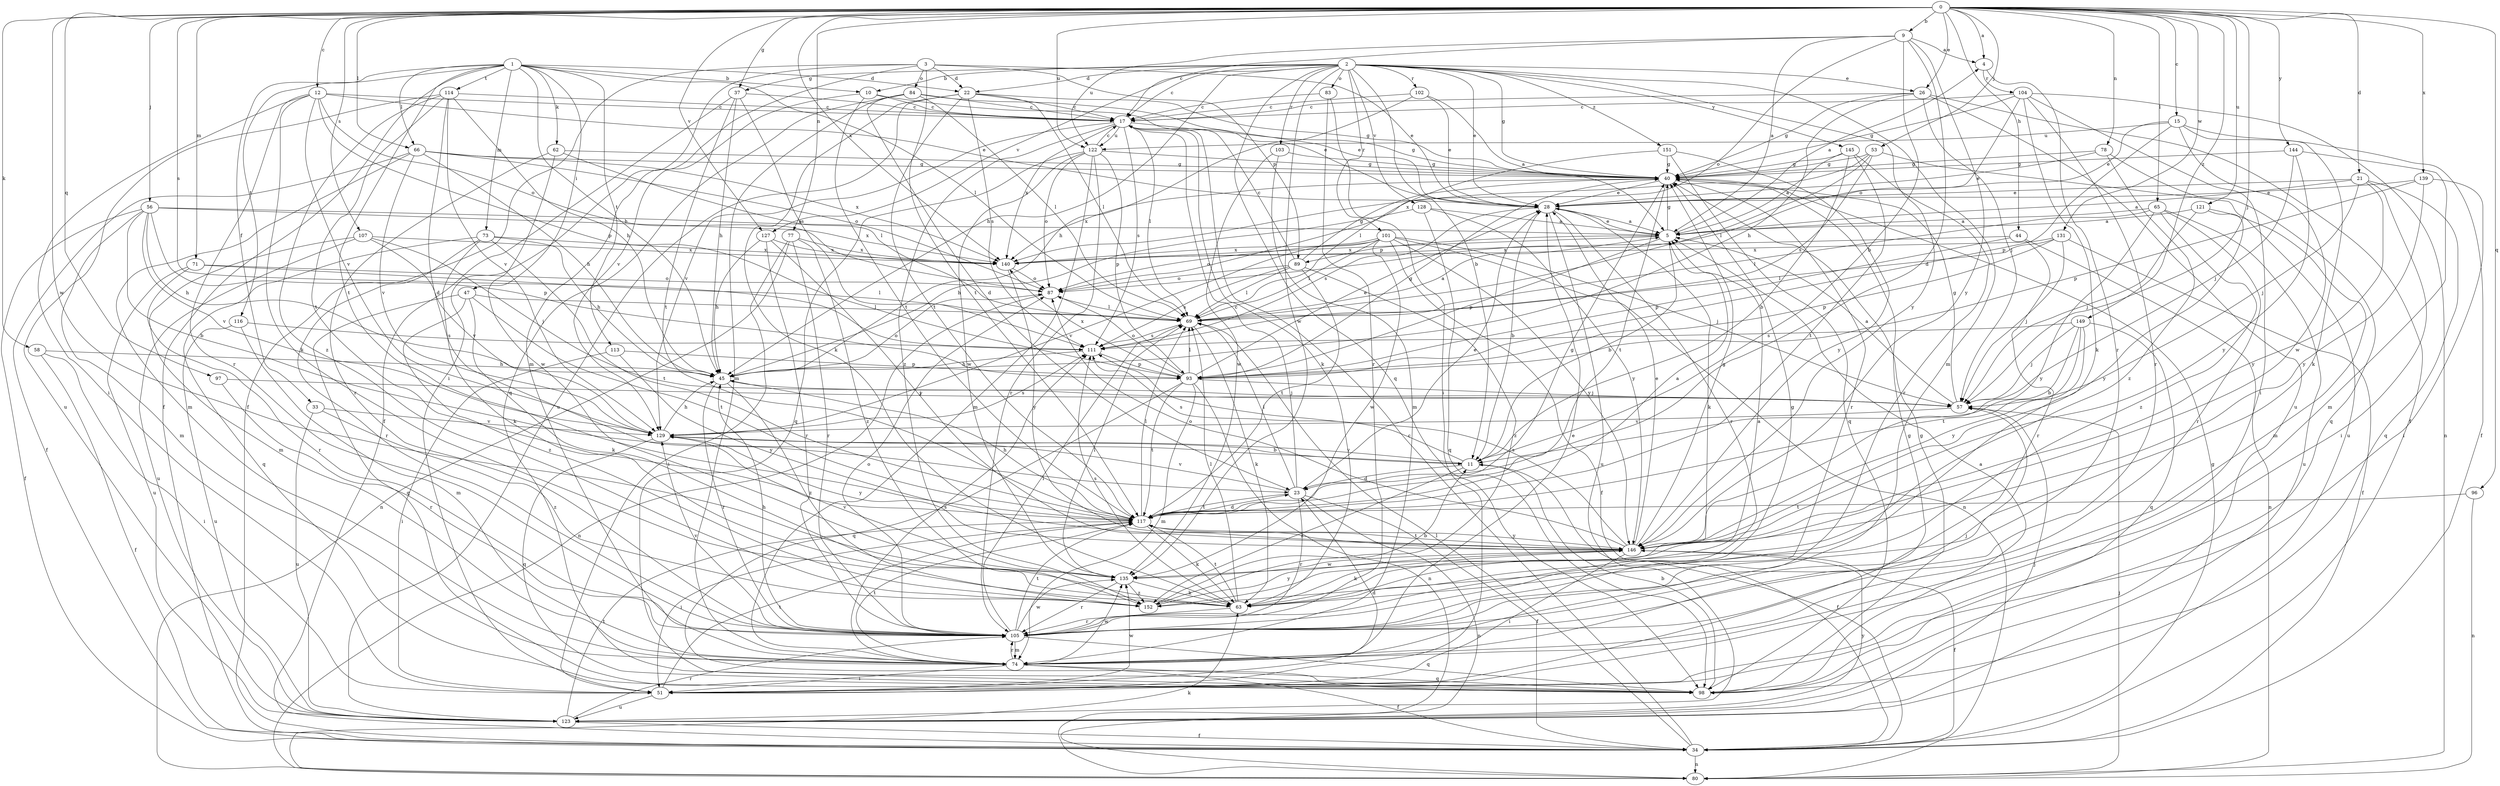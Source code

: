 strict digraph  {
0;
1;
2;
3;
4;
5;
9;
10;
11;
12;
15;
17;
21;
22;
23;
26;
28;
33;
34;
37;
40;
44;
45;
47;
51;
53;
56;
57;
58;
62;
63;
65;
66;
69;
71;
73;
74;
77;
78;
80;
83;
84;
87;
89;
93;
96;
97;
98;
101;
102;
103;
104;
105;
107;
111;
113;
114;
116;
117;
121;
122;
123;
127;
128;
129;
131;
135;
139;
140;
144;
145;
146;
149;
151;
152;
0 -> 4  [label=a];
0 -> 9  [label=b];
0 -> 12  [label=c];
0 -> 15  [label=c];
0 -> 21  [label=d];
0 -> 26  [label=e];
0 -> 37  [label=g];
0 -> 44  [label=h];
0 -> 53  [label=j];
0 -> 56  [label=j];
0 -> 57  [label=j];
0 -> 58  [label=k];
0 -> 65  [label=l];
0 -> 66  [label=l];
0 -> 71  [label=m];
0 -> 77  [label=n];
0 -> 78  [label=n];
0 -> 96  [label=q];
0 -> 97  [label=q];
0 -> 107  [label=s];
0 -> 111  [label=s];
0 -> 121  [label=u];
0 -> 122  [label=u];
0 -> 127  [label=v];
0 -> 131  [label=w];
0 -> 135  [label=w];
0 -> 139  [label=x];
0 -> 140  [label=x];
0 -> 144  [label=y];
0 -> 149  [label=z];
1 -> 10  [label=b];
1 -> 22  [label=d];
1 -> 33  [label=f];
1 -> 34  [label=f];
1 -> 45  [label=h];
1 -> 47  [label=i];
1 -> 62  [label=k];
1 -> 66  [label=l];
1 -> 69  [label=l];
1 -> 73  [label=m];
1 -> 113  [label=t];
1 -> 114  [label=t];
1 -> 116  [label=t];
1 -> 117  [label=t];
2 -> 10  [label=b];
2 -> 11  [label=b];
2 -> 17  [label=c];
2 -> 22  [label=d];
2 -> 26  [label=e];
2 -> 28  [label=e];
2 -> 37  [label=g];
2 -> 40  [label=g];
2 -> 45  [label=h];
2 -> 74  [label=m];
2 -> 83  [label=o];
2 -> 98  [label=q];
2 -> 101  [label=r];
2 -> 102  [label=r];
2 -> 103  [label=r];
2 -> 127  [label=v];
2 -> 128  [label=v];
2 -> 135  [label=w];
2 -> 145  [label=y];
2 -> 146  [label=y];
2 -> 151  [label=z];
3 -> 22  [label=d];
3 -> 28  [label=e];
3 -> 34  [label=f];
3 -> 51  [label=i];
3 -> 74  [label=m];
3 -> 84  [label=o];
3 -> 89  [label=p];
3 -> 117  [label=t];
4 -> 104  [label=r];
4 -> 105  [label=r];
5 -> 4  [label=a];
5 -> 11  [label=b];
5 -> 28  [label=e];
5 -> 40  [label=g];
5 -> 89  [label=p];
5 -> 93  [label=p];
5 -> 140  [label=x];
9 -> 4  [label=a];
9 -> 5  [label=a];
9 -> 11  [label=b];
9 -> 17  [label=c];
9 -> 23  [label=d];
9 -> 87  [label=o];
9 -> 122  [label=u];
9 -> 146  [label=y];
10 -> 17  [label=c];
10 -> 28  [label=e];
10 -> 117  [label=t];
10 -> 129  [label=v];
11 -> 23  [label=d];
11 -> 34  [label=f];
11 -> 111  [label=s];
11 -> 129  [label=v];
11 -> 152  [label=z];
12 -> 17  [label=c];
12 -> 28  [label=e];
12 -> 51  [label=i];
12 -> 63  [label=k];
12 -> 87  [label=o];
12 -> 93  [label=p];
12 -> 105  [label=r];
12 -> 129  [label=v];
15 -> 28  [label=e];
15 -> 34  [label=f];
15 -> 63  [label=k];
15 -> 93  [label=p];
15 -> 122  [label=u];
15 -> 135  [label=w];
17 -> 40  [label=g];
17 -> 63  [label=k];
17 -> 69  [label=l];
17 -> 111  [label=s];
17 -> 122  [label=u];
17 -> 129  [label=v];
17 -> 140  [label=x];
17 -> 152  [label=z];
21 -> 5  [label=a];
21 -> 28  [label=e];
21 -> 51  [label=i];
21 -> 57  [label=j];
21 -> 98  [label=q];
21 -> 146  [label=y];
22 -> 17  [label=c];
22 -> 40  [label=g];
22 -> 63  [label=k];
22 -> 69  [label=l];
22 -> 111  [label=s];
22 -> 117  [label=t];
22 -> 123  [label=u];
23 -> 17  [label=c];
23 -> 28  [label=e];
23 -> 34  [label=f];
23 -> 69  [label=l];
23 -> 80  [label=n];
23 -> 105  [label=r];
23 -> 117  [label=t];
23 -> 129  [label=v];
26 -> 17  [label=c];
26 -> 34  [label=f];
26 -> 40  [label=g];
26 -> 45  [label=h];
26 -> 57  [label=j];
26 -> 123  [label=u];
28 -> 5  [label=a];
28 -> 11  [label=b];
28 -> 63  [label=k];
28 -> 105  [label=r];
28 -> 111  [label=s];
28 -> 123  [label=u];
33 -> 123  [label=u];
33 -> 129  [label=v];
33 -> 152  [label=z];
34 -> 17  [label=c];
34 -> 40  [label=g];
34 -> 69  [label=l];
34 -> 80  [label=n];
37 -> 17  [label=c];
37 -> 34  [label=f];
37 -> 45  [label=h];
37 -> 111  [label=s];
37 -> 117  [label=t];
40 -> 28  [label=e];
40 -> 105  [label=r];
40 -> 117  [label=t];
40 -> 140  [label=x];
44 -> 80  [label=n];
44 -> 93  [label=p];
44 -> 105  [label=r];
44 -> 140  [label=x];
45 -> 57  [label=j];
45 -> 87  [label=o];
45 -> 105  [label=r];
45 -> 152  [label=z];
47 -> 63  [label=k];
47 -> 69  [label=l];
47 -> 98  [label=q];
47 -> 117  [label=t];
47 -> 152  [label=z];
51 -> 23  [label=d];
51 -> 40  [label=g];
51 -> 117  [label=t];
51 -> 123  [label=u];
51 -> 135  [label=w];
53 -> 40  [label=g];
53 -> 69  [label=l];
53 -> 111  [label=s];
53 -> 123  [label=u];
53 -> 140  [label=x];
56 -> 5  [label=a];
56 -> 11  [label=b];
56 -> 34  [label=f];
56 -> 45  [label=h];
56 -> 74  [label=m];
56 -> 93  [label=p];
56 -> 129  [label=v];
56 -> 140  [label=x];
57 -> 5  [label=a];
57 -> 40  [label=g];
57 -> 129  [label=v];
58 -> 34  [label=f];
58 -> 45  [label=h];
58 -> 51  [label=i];
62 -> 40  [label=g];
62 -> 69  [label=l];
62 -> 105  [label=r];
62 -> 135  [label=w];
63 -> 5  [label=a];
63 -> 69  [label=l];
63 -> 105  [label=r];
63 -> 111  [label=s];
63 -> 117  [label=t];
65 -> 5  [label=a];
65 -> 69  [label=l];
65 -> 105  [label=r];
65 -> 123  [label=u];
65 -> 146  [label=y];
65 -> 152  [label=z];
66 -> 34  [label=f];
66 -> 40  [label=g];
66 -> 45  [label=h];
66 -> 74  [label=m];
66 -> 87  [label=o];
66 -> 129  [label=v];
66 -> 140  [label=x];
69 -> 5  [label=a];
69 -> 63  [label=k];
69 -> 111  [label=s];
71 -> 69  [label=l];
71 -> 87  [label=o];
71 -> 105  [label=r];
71 -> 123  [label=u];
73 -> 45  [label=h];
73 -> 63  [label=k];
73 -> 98  [label=q];
73 -> 105  [label=r];
73 -> 117  [label=t];
73 -> 140  [label=x];
74 -> 28  [label=e];
74 -> 34  [label=f];
74 -> 51  [label=i];
74 -> 57  [label=j];
74 -> 98  [label=q];
74 -> 105  [label=r];
74 -> 111  [label=s];
74 -> 117  [label=t];
74 -> 135  [label=w];
77 -> 51  [label=i];
77 -> 80  [label=n];
77 -> 105  [label=r];
77 -> 140  [label=x];
77 -> 152  [label=z];
78 -> 28  [label=e];
78 -> 40  [label=g];
78 -> 98  [label=q];
78 -> 152  [label=z];
80 -> 57  [label=j];
80 -> 63  [label=k];
83 -> 17  [label=c];
83 -> 51  [label=i];
83 -> 105  [label=r];
84 -> 17  [label=c];
84 -> 23  [label=d];
84 -> 28  [label=e];
84 -> 69  [label=l];
84 -> 74  [label=m];
84 -> 98  [label=q];
87 -> 69  [label=l];
87 -> 80  [label=n];
89 -> 17  [label=c];
89 -> 40  [label=g];
89 -> 69  [label=l];
89 -> 87  [label=o];
89 -> 111  [label=s];
89 -> 117  [label=t];
89 -> 152  [label=z];
93 -> 28  [label=e];
93 -> 40  [label=g];
93 -> 57  [label=j];
93 -> 69  [label=l];
93 -> 74  [label=m];
93 -> 80  [label=n];
93 -> 87  [label=o];
93 -> 98  [label=q];
93 -> 117  [label=t];
93 -> 140  [label=x];
96 -> 80  [label=n];
96 -> 117  [label=t];
97 -> 57  [label=j];
97 -> 105  [label=r];
98 -> 5  [label=a];
98 -> 11  [label=b];
98 -> 40  [label=g];
101 -> 34  [label=f];
101 -> 57  [label=j];
101 -> 69  [label=l];
101 -> 80  [label=n];
101 -> 87  [label=o];
101 -> 129  [label=v];
101 -> 135  [label=w];
101 -> 140  [label=x];
101 -> 146  [label=y];
102 -> 5  [label=a];
102 -> 17  [label=c];
102 -> 28  [label=e];
102 -> 45  [label=h];
103 -> 40  [label=g];
103 -> 74  [label=m];
103 -> 135  [label=w];
104 -> 17  [label=c];
104 -> 40  [label=g];
104 -> 51  [label=i];
104 -> 63  [label=k];
104 -> 80  [label=n];
104 -> 87  [label=o];
104 -> 105  [label=r];
105 -> 40  [label=g];
105 -> 45  [label=h];
105 -> 69  [label=l];
105 -> 74  [label=m];
105 -> 87  [label=o];
105 -> 98  [label=q];
105 -> 117  [label=t];
105 -> 129  [label=v];
105 -> 135  [label=w];
107 -> 57  [label=j];
107 -> 74  [label=m];
107 -> 123  [label=u];
107 -> 129  [label=v];
107 -> 140  [label=x];
111 -> 45  [label=h];
111 -> 93  [label=p];
113 -> 51  [label=i];
113 -> 93  [label=p];
113 -> 146  [label=y];
114 -> 17  [label=c];
114 -> 23  [label=d];
114 -> 45  [label=h];
114 -> 117  [label=t];
114 -> 123  [label=u];
114 -> 129  [label=v];
114 -> 152  [label=z];
116 -> 74  [label=m];
116 -> 111  [label=s];
116 -> 123  [label=u];
117 -> 5  [label=a];
117 -> 23  [label=d];
117 -> 40  [label=g];
117 -> 45  [label=h];
117 -> 51  [label=i];
117 -> 63  [label=k];
117 -> 69  [label=l];
117 -> 146  [label=y];
121 -> 5  [label=a];
121 -> 57  [label=j];
121 -> 74  [label=m];
121 -> 146  [label=y];
122 -> 17  [label=c];
122 -> 40  [label=g];
122 -> 74  [label=m];
122 -> 87  [label=o];
122 -> 93  [label=p];
122 -> 98  [label=q];
122 -> 105  [label=r];
122 -> 135  [label=w];
123 -> 34  [label=f];
123 -> 57  [label=j];
123 -> 105  [label=r];
123 -> 117  [label=t];
123 -> 146  [label=y];
127 -> 45  [label=h];
127 -> 105  [label=r];
127 -> 140  [label=x];
127 -> 146  [label=y];
128 -> 5  [label=a];
128 -> 45  [label=h];
128 -> 98  [label=q];
128 -> 146  [label=y];
129 -> 11  [label=b];
129 -> 45  [label=h];
129 -> 98  [label=q];
129 -> 111  [label=s];
129 -> 146  [label=y];
131 -> 34  [label=f];
131 -> 57  [label=j];
131 -> 69  [label=l];
131 -> 93  [label=p];
131 -> 140  [label=x];
135 -> 63  [label=k];
135 -> 69  [label=l];
135 -> 105  [label=r];
135 -> 129  [label=v];
135 -> 152  [label=z];
139 -> 28  [label=e];
139 -> 51  [label=i];
139 -> 93  [label=p];
139 -> 146  [label=y];
140 -> 87  [label=o];
140 -> 146  [label=y];
144 -> 40  [label=g];
144 -> 57  [label=j];
144 -> 74  [label=m];
144 -> 146  [label=y];
145 -> 5  [label=a];
145 -> 11  [label=b];
145 -> 40  [label=g];
145 -> 105  [label=r];
145 -> 117  [label=t];
146 -> 28  [label=e];
146 -> 34  [label=f];
146 -> 40  [label=g];
146 -> 51  [label=i];
146 -> 63  [label=k];
146 -> 87  [label=o];
146 -> 111  [label=s];
146 -> 117  [label=t];
146 -> 135  [label=w];
149 -> 11  [label=b];
149 -> 57  [label=j];
149 -> 98  [label=q];
149 -> 111  [label=s];
149 -> 117  [label=t];
149 -> 146  [label=y];
151 -> 40  [label=g];
151 -> 69  [label=l];
151 -> 98  [label=q];
151 -> 146  [label=y];
152 -> 11  [label=b];
152 -> 146  [label=y];
}
